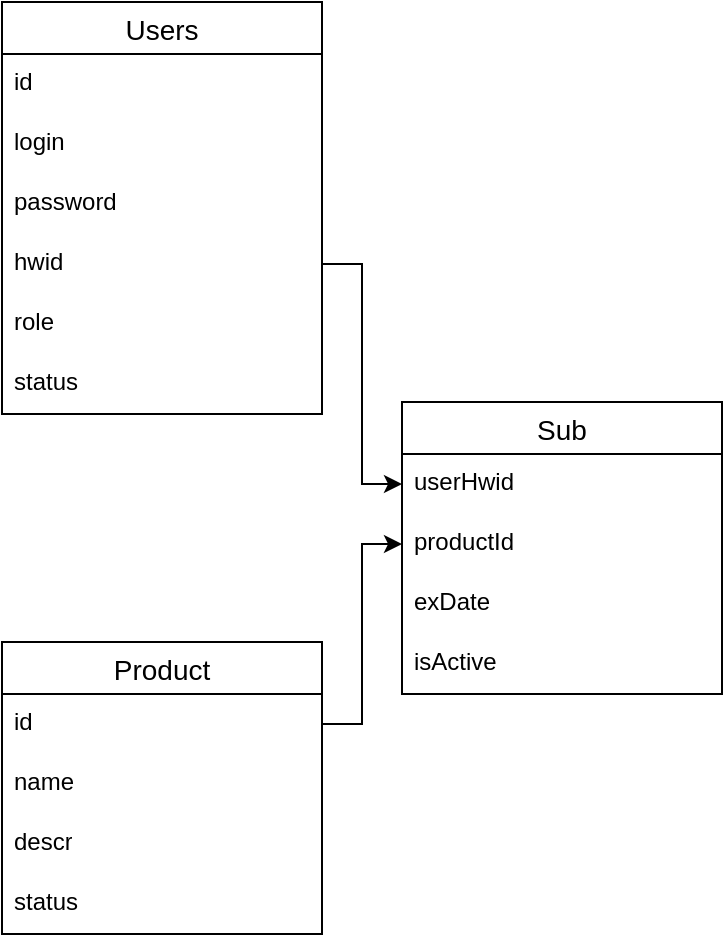 <mxfile version="21.1.4" type="device">
  <diagram name="Страница 1" id="el03QhyLJx-xrd-xoqw2">
    <mxGraphModel dx="1434" dy="796" grid="1" gridSize="10" guides="1" tooltips="1" connect="1" arrows="1" fold="1" page="1" pageScale="1" pageWidth="827" pageHeight="1169" math="0" shadow="0">
      <root>
        <mxCell id="0" />
        <mxCell id="1" parent="0" />
        <mxCell id="t3YAOXTrDjoP1l8AfLBO-7" value="Users" style="swimlane;fontStyle=0;childLayout=stackLayout;horizontal=1;startSize=26;horizontalStack=0;resizeParent=1;resizeParentMax=0;resizeLast=0;collapsible=1;marginBottom=0;align=center;fontSize=14;" vertex="1" parent="1">
          <mxGeometry x="40" y="40" width="160" height="206" as="geometry" />
        </mxCell>
        <mxCell id="t3YAOXTrDjoP1l8AfLBO-8" value="id" style="text;strokeColor=none;fillColor=none;spacingLeft=4;spacingRight=4;overflow=hidden;rotatable=0;points=[[0,0.5],[1,0.5]];portConstraint=eastwest;fontSize=12;whiteSpace=wrap;html=1;" vertex="1" parent="t3YAOXTrDjoP1l8AfLBO-7">
          <mxGeometry y="26" width="160" height="30" as="geometry" />
        </mxCell>
        <mxCell id="t3YAOXTrDjoP1l8AfLBO-9" value="login" style="text;strokeColor=none;fillColor=none;spacingLeft=4;spacingRight=4;overflow=hidden;rotatable=0;points=[[0,0.5],[1,0.5]];portConstraint=eastwest;fontSize=12;whiteSpace=wrap;html=1;" vertex="1" parent="t3YAOXTrDjoP1l8AfLBO-7">
          <mxGeometry y="56" width="160" height="30" as="geometry" />
        </mxCell>
        <mxCell id="t3YAOXTrDjoP1l8AfLBO-10" value="password" style="text;strokeColor=none;fillColor=none;spacingLeft=4;spacingRight=4;overflow=hidden;rotatable=0;points=[[0,0.5],[1,0.5]];portConstraint=eastwest;fontSize=12;whiteSpace=wrap;html=1;" vertex="1" parent="t3YAOXTrDjoP1l8AfLBO-7">
          <mxGeometry y="86" width="160" height="30" as="geometry" />
        </mxCell>
        <mxCell id="t3YAOXTrDjoP1l8AfLBO-11" value="hwid" style="text;strokeColor=none;fillColor=none;spacingLeft=4;spacingRight=4;overflow=hidden;rotatable=0;points=[[0,0.5],[1,0.5]];portConstraint=eastwest;fontSize=12;whiteSpace=wrap;html=1;" vertex="1" parent="t3YAOXTrDjoP1l8AfLBO-7">
          <mxGeometry y="116" width="160" height="30" as="geometry" />
        </mxCell>
        <mxCell id="t3YAOXTrDjoP1l8AfLBO-12" value="role" style="text;strokeColor=none;fillColor=none;spacingLeft=4;spacingRight=4;overflow=hidden;rotatable=0;points=[[0,0.5],[1,0.5]];portConstraint=eastwest;fontSize=12;whiteSpace=wrap;html=1;" vertex="1" parent="t3YAOXTrDjoP1l8AfLBO-7">
          <mxGeometry y="146" width="160" height="30" as="geometry" />
        </mxCell>
        <mxCell id="t3YAOXTrDjoP1l8AfLBO-24" value="status" style="text;strokeColor=none;fillColor=none;spacingLeft=4;spacingRight=4;overflow=hidden;rotatable=0;points=[[0,0.5],[1,0.5]];portConstraint=eastwest;fontSize=12;whiteSpace=wrap;html=1;" vertex="1" parent="t3YAOXTrDjoP1l8AfLBO-7">
          <mxGeometry y="176" width="160" height="30" as="geometry" />
        </mxCell>
        <mxCell id="t3YAOXTrDjoP1l8AfLBO-13" value="Sub" style="swimlane;fontStyle=0;childLayout=stackLayout;horizontal=1;startSize=26;horizontalStack=0;resizeParent=1;resizeParentMax=0;resizeLast=0;collapsible=1;marginBottom=0;align=center;fontSize=14;" vertex="1" parent="1">
          <mxGeometry x="240" y="240" width="160" height="146" as="geometry" />
        </mxCell>
        <mxCell id="t3YAOXTrDjoP1l8AfLBO-14" value="userHwid" style="text;strokeColor=none;fillColor=none;spacingLeft=4;spacingRight=4;overflow=hidden;rotatable=0;points=[[0,0.5],[1,0.5]];portConstraint=eastwest;fontSize=12;whiteSpace=wrap;html=1;" vertex="1" parent="t3YAOXTrDjoP1l8AfLBO-13">
          <mxGeometry y="26" width="160" height="30" as="geometry" />
        </mxCell>
        <mxCell id="t3YAOXTrDjoP1l8AfLBO-15" value="productId" style="text;strokeColor=none;fillColor=none;spacingLeft=4;spacingRight=4;overflow=hidden;rotatable=0;points=[[0,0.5],[1,0.5]];portConstraint=eastwest;fontSize=12;whiteSpace=wrap;html=1;" vertex="1" parent="t3YAOXTrDjoP1l8AfLBO-13">
          <mxGeometry y="56" width="160" height="30" as="geometry" />
        </mxCell>
        <mxCell id="t3YAOXTrDjoP1l8AfLBO-16" value="exDate" style="text;strokeColor=none;fillColor=none;spacingLeft=4;spacingRight=4;overflow=hidden;rotatable=0;points=[[0,0.5],[1,0.5]];portConstraint=eastwest;fontSize=12;whiteSpace=wrap;html=1;" vertex="1" parent="t3YAOXTrDjoP1l8AfLBO-13">
          <mxGeometry y="86" width="160" height="30" as="geometry" />
        </mxCell>
        <mxCell id="t3YAOXTrDjoP1l8AfLBO-17" value="isActive" style="text;strokeColor=none;fillColor=none;spacingLeft=4;spacingRight=4;overflow=hidden;rotatable=0;points=[[0,0.5],[1,0.5]];portConstraint=eastwest;fontSize=12;whiteSpace=wrap;html=1;" vertex="1" parent="t3YAOXTrDjoP1l8AfLBO-13">
          <mxGeometry y="116" width="160" height="30" as="geometry" />
        </mxCell>
        <mxCell id="t3YAOXTrDjoP1l8AfLBO-19" value="Product" style="swimlane;fontStyle=0;childLayout=stackLayout;horizontal=1;startSize=26;horizontalStack=0;resizeParent=1;resizeParentMax=0;resizeLast=0;collapsible=1;marginBottom=0;align=center;fontSize=14;" vertex="1" parent="1">
          <mxGeometry x="40" y="360" width="160" height="146" as="geometry" />
        </mxCell>
        <mxCell id="t3YAOXTrDjoP1l8AfLBO-20" value="id" style="text;strokeColor=none;fillColor=none;spacingLeft=4;spacingRight=4;overflow=hidden;rotatable=0;points=[[0,0.5],[1,0.5]];portConstraint=eastwest;fontSize=12;whiteSpace=wrap;html=1;" vertex="1" parent="t3YAOXTrDjoP1l8AfLBO-19">
          <mxGeometry y="26" width="160" height="30" as="geometry" />
        </mxCell>
        <mxCell id="t3YAOXTrDjoP1l8AfLBO-21" value="name" style="text;strokeColor=none;fillColor=none;spacingLeft=4;spacingRight=4;overflow=hidden;rotatable=0;points=[[0,0.5],[1,0.5]];portConstraint=eastwest;fontSize=12;whiteSpace=wrap;html=1;" vertex="1" parent="t3YAOXTrDjoP1l8AfLBO-19">
          <mxGeometry y="56" width="160" height="30" as="geometry" />
        </mxCell>
        <mxCell id="t3YAOXTrDjoP1l8AfLBO-22" value="descr" style="text;strokeColor=none;fillColor=none;spacingLeft=4;spacingRight=4;overflow=hidden;rotatable=0;points=[[0,0.5],[1,0.5]];portConstraint=eastwest;fontSize=12;whiteSpace=wrap;html=1;" vertex="1" parent="t3YAOXTrDjoP1l8AfLBO-19">
          <mxGeometry y="86" width="160" height="30" as="geometry" />
        </mxCell>
        <mxCell id="t3YAOXTrDjoP1l8AfLBO-23" value="status" style="text;strokeColor=none;fillColor=none;spacingLeft=4;spacingRight=4;overflow=hidden;rotatable=0;points=[[0,0.5],[1,0.5]];portConstraint=eastwest;fontSize=12;whiteSpace=wrap;html=1;" vertex="1" parent="t3YAOXTrDjoP1l8AfLBO-19">
          <mxGeometry y="116" width="160" height="30" as="geometry" />
        </mxCell>
        <mxCell id="t3YAOXTrDjoP1l8AfLBO-25" style="edgeStyle=orthogonalEdgeStyle;rounded=0;orthogonalLoop=1;jettySize=auto;html=1;entryX=0;entryY=0.5;entryDx=0;entryDy=0;" edge="1" parent="1" source="t3YAOXTrDjoP1l8AfLBO-11" target="t3YAOXTrDjoP1l8AfLBO-14">
          <mxGeometry relative="1" as="geometry" />
        </mxCell>
        <mxCell id="t3YAOXTrDjoP1l8AfLBO-26" style="edgeStyle=orthogonalEdgeStyle;rounded=0;orthogonalLoop=1;jettySize=auto;html=1;entryX=0;entryY=0.5;entryDx=0;entryDy=0;" edge="1" parent="1" source="t3YAOXTrDjoP1l8AfLBO-20" target="t3YAOXTrDjoP1l8AfLBO-15">
          <mxGeometry relative="1" as="geometry" />
        </mxCell>
      </root>
    </mxGraphModel>
  </diagram>
</mxfile>
